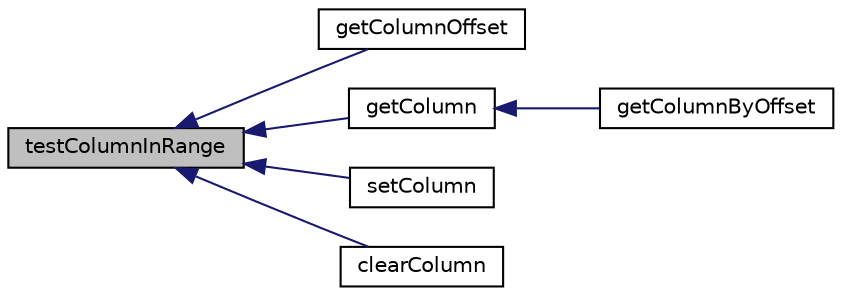 digraph "testColumnInRange"
{
  edge [fontname="Helvetica",fontsize="10",labelfontname="Helvetica",labelfontsize="10"];
  node [fontname="Helvetica",fontsize="10",shape=record];
  rankdir="LR";
  Node62 [label="testColumnInRange",height=0.2,width=0.4,color="black", fillcolor="grey75", style="filled", fontcolor="black"];
  Node62 -> Node63 [dir="back",color="midnightblue",fontsize="10",style="solid",fontname="Helvetica"];
  Node63 [label="getColumnOffset",height=0.2,width=0.4,color="black", fillcolor="white", style="filled",URL="$class_p_h_p_excel___worksheet___auto_filter.html#a6f5a020c2b9023a06d192d8094bfb05f"];
  Node62 -> Node64 [dir="back",color="midnightblue",fontsize="10",style="solid",fontname="Helvetica"];
  Node64 [label="getColumn",height=0.2,width=0.4,color="black", fillcolor="white", style="filled",URL="$class_p_h_p_excel___worksheet___auto_filter.html#aebce0b204ed40b7441a2bd3cef7de107"];
  Node64 -> Node65 [dir="back",color="midnightblue",fontsize="10",style="solid",fontname="Helvetica"];
  Node65 [label="getColumnByOffset",height=0.2,width=0.4,color="black", fillcolor="white", style="filled",URL="$class_p_h_p_excel___worksheet___auto_filter.html#a4066fefecf3b571d85702b3e7af36ff0"];
  Node62 -> Node66 [dir="back",color="midnightblue",fontsize="10",style="solid",fontname="Helvetica"];
  Node66 [label="setColumn",height=0.2,width=0.4,color="black", fillcolor="white", style="filled",URL="$class_p_h_p_excel___worksheet___auto_filter.html#a771cce90728abb58910abbf3abaab28a"];
  Node62 -> Node67 [dir="back",color="midnightblue",fontsize="10",style="solid",fontname="Helvetica"];
  Node67 [label="clearColumn",height=0.2,width=0.4,color="black", fillcolor="white", style="filled",URL="$class_p_h_p_excel___worksheet___auto_filter.html#a01d4e3d0c575429e2cc69b867de691ac"];
}
